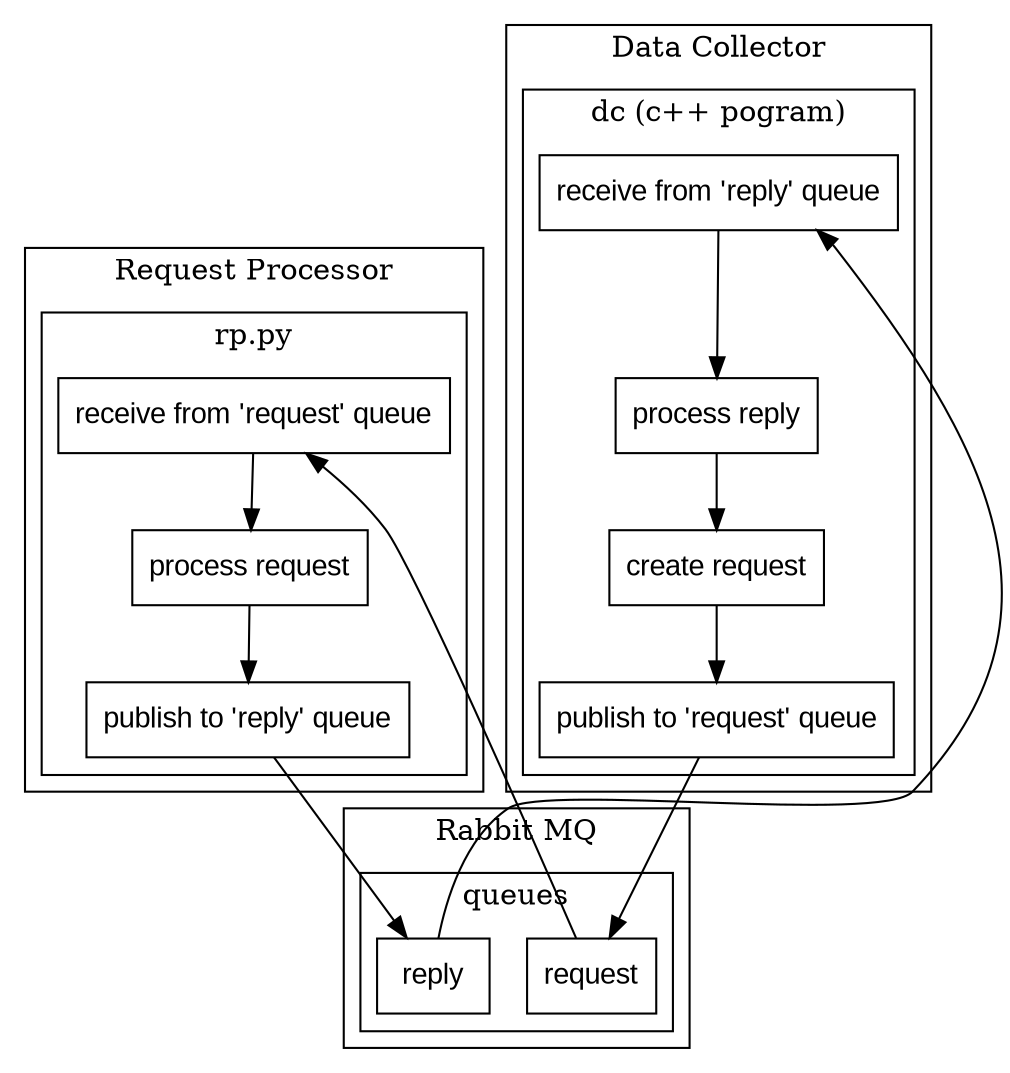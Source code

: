 // dot -Tsvg demoSystem.dot > demoSystem.svg
digraph D {
    node [shape=record, fontname=Arial];

    subgraph cluster_RequestProcessor {
        label = "Request Processor";
        subgraph cluster_rp_py {
            label = "rp.py";
            // subgraph rpPyFlow{ 
            "receive from 'request' queue"->
            "process request"->
            "publish to 'reply' queue";
            // }
        }
    }

    subgraph cluster_rabbitMq{
        label = "Rabbit MQ";
        subgraph cluster_queues{
            label = "queues";
            // rankdir = "TB";
            request;
            reply;

            request->"receive from 'request' queue";
            "publish to 'reply' queue"->reply;
        }
    }

    subgraph cluster_dataCollector{
        label = "Data Collector";
        subgraph cluster_queues{
            label = "dc (c++ pogram)";
            // rankdir = "TB";
            "receive from 'reply' queue"->
            "process reply"->
            "create request"->
            "publish to 'request' queue";

            reply->"receive from 'reply' queue";
            "publish to 'request' queue"->request;
        }
    }
}
